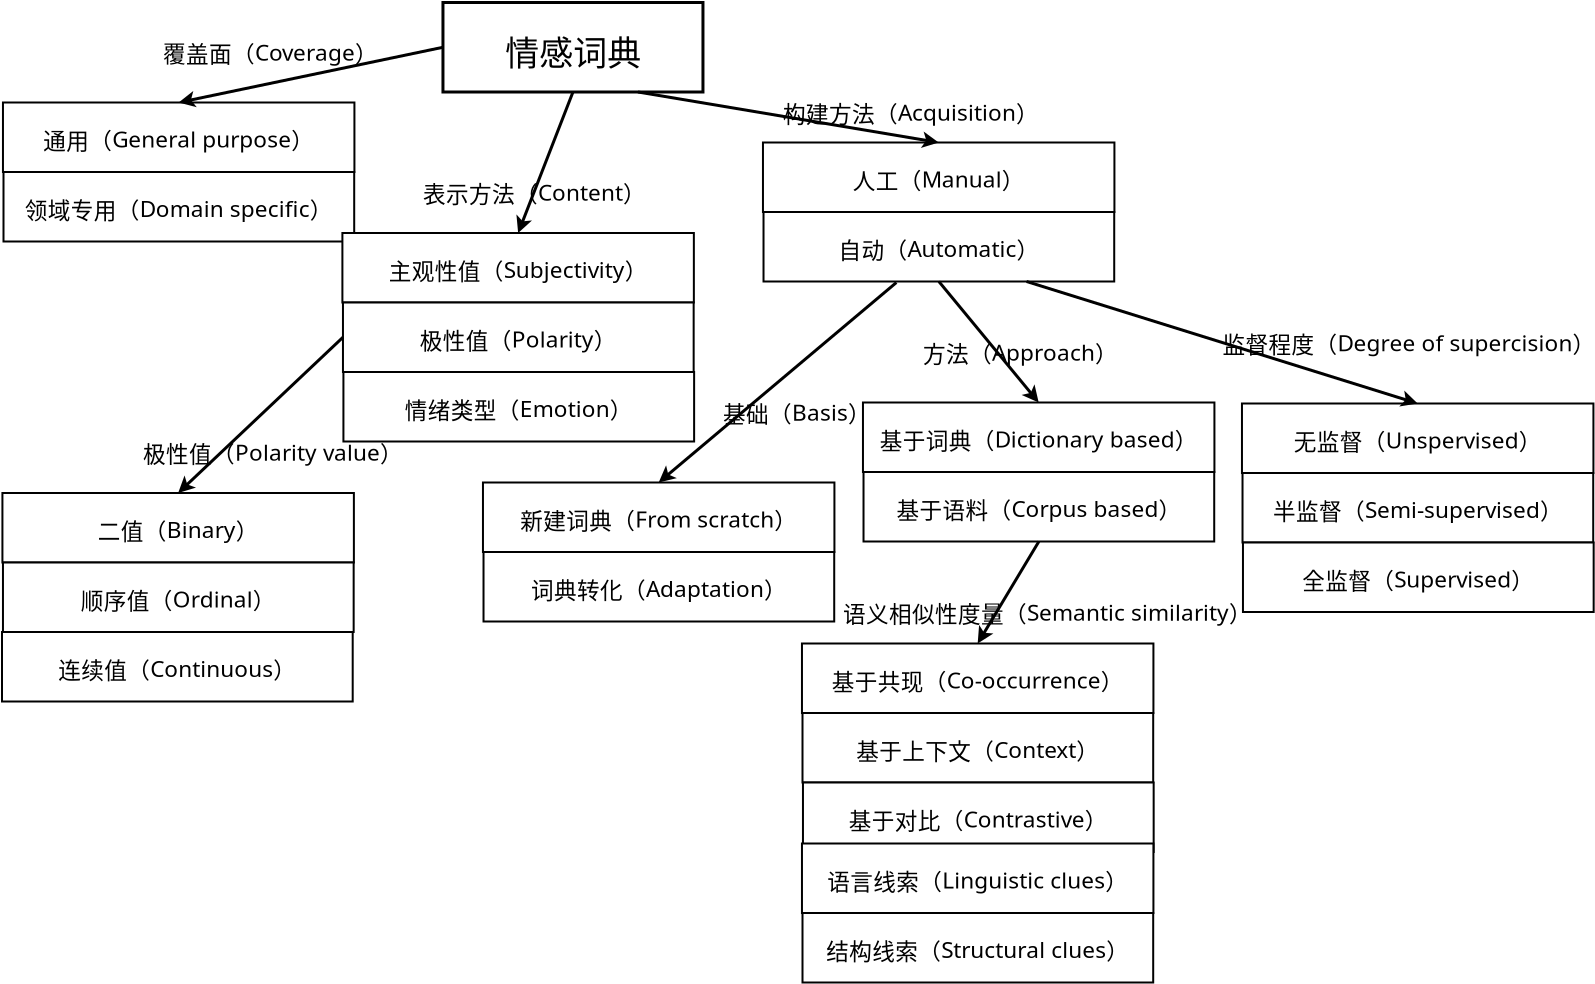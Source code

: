 <?xml version="1.0" encoding="UTF-8"?>
<dia:diagram xmlns:dia="http://www.lysator.liu.se/~alla/dia/">
  <dia:layer name="背景" visible="true" active="true">
    <dia:object type="Flowchart - Box" version="0" id="O0">
      <dia:attribute name="obj_pos">
        <dia:point val="41,6"/>
      </dia:attribute>
      <dia:attribute name="obj_bb">
        <dia:rectangle val="40.925,5.925;54.075,10.55"/>
      </dia:attribute>
      <dia:attribute name="elem_corner">
        <dia:point val="41,6"/>
      </dia:attribute>
      <dia:attribute name="elem_width">
        <dia:real val="13"/>
      </dia:attribute>
      <dia:attribute name="elem_height">
        <dia:real val="4.475"/>
      </dia:attribute>
      <dia:attribute name="border_width">
        <dia:real val="0.15"/>
      </dia:attribute>
      <dia:attribute name="show_background">
        <dia:boolean val="true"/>
      </dia:attribute>
      <dia:attribute name="padding">
        <dia:real val="0.5"/>
      </dia:attribute>
      <dia:attribute name="text">
        <dia:composite type="text">
          <dia:attribute name="string">
            <dia:string>#情感词典#</dia:string>
          </dia:attribute>
          <dia:attribute name="font">
            <dia:font family="新宋体" style="0" name="Courier"/>
          </dia:attribute>
          <dia:attribute name="height">
            <dia:real val="2.117"/>
          </dia:attribute>
          <dia:attribute name="pos">
            <dia:point val="47.5,8.637"/>
          </dia:attribute>
          <dia:attribute name="color">
            <dia:color val="#000000"/>
          </dia:attribute>
          <dia:attribute name="alignment">
            <dia:enum val="1"/>
          </dia:attribute>
        </dia:composite>
      </dia:attribute>
    </dia:object>
    <dia:object type="Flowchart - Box" version="0" id="O1">
      <dia:attribute name="obj_pos">
        <dia:point val="19,11"/>
      </dia:attribute>
      <dia:attribute name="obj_bb">
        <dia:rectangle val="18.95,10.95;36.623,14.525"/>
      </dia:attribute>
      <dia:attribute name="elem_corner">
        <dia:point val="19,11"/>
      </dia:attribute>
      <dia:attribute name="elem_width">
        <dia:real val="17.573"/>
      </dia:attribute>
      <dia:attribute name="elem_height">
        <dia:real val="3.475"/>
      </dia:attribute>
      <dia:attribute name="border_width">
        <dia:real val="0.1"/>
      </dia:attribute>
      <dia:attribute name="show_background">
        <dia:boolean val="true"/>
      </dia:attribute>
      <dia:attribute name="padding">
        <dia:real val="0.5"/>
      </dia:attribute>
      <dia:attribute name="text">
        <dia:composite type="text">
          <dia:attribute name="string">
            <dia:string>#通用（General purpose）#</dia:string>
          </dia:attribute>
          <dia:attribute name="font">
            <dia:font family="新宋体" style="0" name="Courier"/>
          </dia:attribute>
          <dia:attribute name="height">
            <dia:real val="1.411"/>
          </dia:attribute>
          <dia:attribute name="pos">
            <dia:point val="27.786,13.004"/>
          </dia:attribute>
          <dia:attribute name="color">
            <dia:color val="#000000"/>
          </dia:attribute>
          <dia:attribute name="alignment">
            <dia:enum val="1"/>
          </dia:attribute>
        </dia:composite>
      </dia:attribute>
    </dia:object>
    <dia:object type="Flowchart - Box" version="0" id="O2">
      <dia:attribute name="obj_pos">
        <dia:point val="19.027,14.475"/>
      </dia:attribute>
      <dia:attribute name="obj_bb">
        <dia:rectangle val="18.977,14.425;36.612,18"/>
      </dia:attribute>
      <dia:attribute name="elem_corner">
        <dia:point val="19.027,14.475"/>
      </dia:attribute>
      <dia:attribute name="elem_width">
        <dia:real val="17.535"/>
      </dia:attribute>
      <dia:attribute name="elem_height">
        <dia:real val="3.475"/>
      </dia:attribute>
      <dia:attribute name="border_width">
        <dia:real val="0.1"/>
      </dia:attribute>
      <dia:attribute name="show_background">
        <dia:boolean val="true"/>
      </dia:attribute>
      <dia:attribute name="padding">
        <dia:real val="0.5"/>
      </dia:attribute>
      <dia:attribute name="text">
        <dia:composite type="text">
          <dia:attribute name="string">
            <dia:string>#领域专用（Domain specific）#</dia:string>
          </dia:attribute>
          <dia:attribute name="font">
            <dia:font family="新宋体" style="0" name="Courier"/>
          </dia:attribute>
          <dia:attribute name="height">
            <dia:real val="1.411"/>
          </dia:attribute>
          <dia:attribute name="pos">
            <dia:point val="27.795,16.479"/>
          </dia:attribute>
          <dia:attribute name="color">
            <dia:color val="#000000"/>
          </dia:attribute>
          <dia:attribute name="alignment">
            <dia:enum val="1"/>
          </dia:attribute>
        </dia:composite>
      </dia:attribute>
    </dia:object>
    <dia:object type="Flowchart - Box" version="0" id="O3">
      <dia:attribute name="obj_pos">
        <dia:point val="35.972,17.525"/>
      </dia:attribute>
      <dia:attribute name="obj_bb">
        <dia:rectangle val="35.922,17.475;53.595,21.05"/>
      </dia:attribute>
      <dia:attribute name="elem_corner">
        <dia:point val="35.972,17.525"/>
      </dia:attribute>
      <dia:attribute name="elem_width">
        <dia:real val="17.573"/>
      </dia:attribute>
      <dia:attribute name="elem_height">
        <dia:real val="3.475"/>
      </dia:attribute>
      <dia:attribute name="border_width">
        <dia:real val="0.1"/>
      </dia:attribute>
      <dia:attribute name="show_background">
        <dia:boolean val="true"/>
      </dia:attribute>
      <dia:attribute name="padding">
        <dia:real val="0.5"/>
      </dia:attribute>
      <dia:attribute name="text">
        <dia:composite type="text">
          <dia:attribute name="string">
            <dia:string>#主观性值（Subjectivity）#</dia:string>
          </dia:attribute>
          <dia:attribute name="font">
            <dia:font family="新宋体" style="0" name="Courier"/>
          </dia:attribute>
          <dia:attribute name="height">
            <dia:real val="1.411"/>
          </dia:attribute>
          <dia:attribute name="pos">
            <dia:point val="44.759,19.529"/>
          </dia:attribute>
          <dia:attribute name="color">
            <dia:color val="#000000"/>
          </dia:attribute>
          <dia:attribute name="alignment">
            <dia:enum val="1"/>
          </dia:attribute>
        </dia:composite>
      </dia:attribute>
    </dia:object>
    <dia:object type="Flowchart - Box" version="0" id="O4">
      <dia:attribute name="obj_pos">
        <dia:point val="36,21"/>
      </dia:attribute>
      <dia:attribute name="obj_bb">
        <dia:rectangle val="35.95,20.95;53.585,24.525"/>
      </dia:attribute>
      <dia:attribute name="elem_corner">
        <dia:point val="36,21"/>
      </dia:attribute>
      <dia:attribute name="elem_width">
        <dia:real val="17.535"/>
      </dia:attribute>
      <dia:attribute name="elem_height">
        <dia:real val="3.475"/>
      </dia:attribute>
      <dia:attribute name="border_width">
        <dia:real val="0.1"/>
      </dia:attribute>
      <dia:attribute name="show_background">
        <dia:boolean val="true"/>
      </dia:attribute>
      <dia:attribute name="padding">
        <dia:real val="0.5"/>
      </dia:attribute>
      <dia:attribute name="text">
        <dia:composite type="text">
          <dia:attribute name="string">
            <dia:string>#极性值（Polarity）#</dia:string>
          </dia:attribute>
          <dia:attribute name="font">
            <dia:font family="新宋体" style="0" name="Courier"/>
          </dia:attribute>
          <dia:attribute name="height">
            <dia:real val="1.411"/>
          </dia:attribute>
          <dia:attribute name="pos">
            <dia:point val="44.767,23.004"/>
          </dia:attribute>
          <dia:attribute name="color">
            <dia:color val="#000000"/>
          </dia:attribute>
          <dia:attribute name="alignment">
            <dia:enum val="1"/>
          </dia:attribute>
        </dia:composite>
      </dia:attribute>
    </dia:object>
    <dia:object type="Flowchart - Box" version="0" id="O5">
      <dia:attribute name="obj_pos">
        <dia:point val="36.023,24.475"/>
      </dia:attribute>
      <dia:attribute name="obj_bb">
        <dia:rectangle val="35.972,24.425;53.608,28"/>
      </dia:attribute>
      <dia:attribute name="elem_corner">
        <dia:point val="36.023,24.475"/>
      </dia:attribute>
      <dia:attribute name="elem_width">
        <dia:real val="17.535"/>
      </dia:attribute>
      <dia:attribute name="elem_height">
        <dia:real val="3.475"/>
      </dia:attribute>
      <dia:attribute name="border_width">
        <dia:real val="0.1"/>
      </dia:attribute>
      <dia:attribute name="show_background">
        <dia:boolean val="true"/>
      </dia:attribute>
      <dia:attribute name="padding">
        <dia:real val="0.5"/>
      </dia:attribute>
      <dia:attribute name="text">
        <dia:composite type="text">
          <dia:attribute name="string">
            <dia:string>#情绪类型（Emotion）#</dia:string>
          </dia:attribute>
          <dia:attribute name="font">
            <dia:font family="新宋体" style="0" name="Courier"/>
          </dia:attribute>
          <dia:attribute name="height">
            <dia:real val="1.411"/>
          </dia:attribute>
          <dia:attribute name="pos">
            <dia:point val="44.79,26.479"/>
          </dia:attribute>
          <dia:attribute name="color">
            <dia:color val="#000000"/>
          </dia:attribute>
          <dia:attribute name="alignment">
            <dia:enum val="1"/>
          </dia:attribute>
        </dia:composite>
      </dia:attribute>
    </dia:object>
    <dia:object type="Flowchart - Box" version="0" id="O6">
      <dia:attribute name="obj_pos">
        <dia:point val="18.973,30.525"/>
      </dia:attribute>
      <dia:attribute name="obj_bb">
        <dia:rectangle val="18.922,30.475;36.595,34.05"/>
      </dia:attribute>
      <dia:attribute name="elem_corner">
        <dia:point val="18.973,30.525"/>
      </dia:attribute>
      <dia:attribute name="elem_width">
        <dia:real val="17.573"/>
      </dia:attribute>
      <dia:attribute name="elem_height">
        <dia:real val="3.475"/>
      </dia:attribute>
      <dia:attribute name="border_width">
        <dia:real val="0.1"/>
      </dia:attribute>
      <dia:attribute name="show_background">
        <dia:boolean val="true"/>
      </dia:attribute>
      <dia:attribute name="padding">
        <dia:real val="0.5"/>
      </dia:attribute>
      <dia:attribute name="text">
        <dia:composite type="text">
          <dia:attribute name="string">
            <dia:string>#二值（Binary）#</dia:string>
          </dia:attribute>
          <dia:attribute name="font">
            <dia:font family="新宋体" style="0" name="Courier"/>
          </dia:attribute>
          <dia:attribute name="height">
            <dia:real val="1.411"/>
          </dia:attribute>
          <dia:attribute name="pos">
            <dia:point val="27.759,32.529"/>
          </dia:attribute>
          <dia:attribute name="color">
            <dia:color val="#000000"/>
          </dia:attribute>
          <dia:attribute name="alignment">
            <dia:enum val="1"/>
          </dia:attribute>
        </dia:composite>
      </dia:attribute>
    </dia:object>
    <dia:object type="Flowchart - Box" version="0" id="O7">
      <dia:attribute name="obj_pos">
        <dia:point val="19,34"/>
      </dia:attribute>
      <dia:attribute name="obj_bb">
        <dia:rectangle val="18.95,33.95;36.585,37.525"/>
      </dia:attribute>
      <dia:attribute name="elem_corner">
        <dia:point val="19,34"/>
      </dia:attribute>
      <dia:attribute name="elem_width">
        <dia:real val="17.535"/>
      </dia:attribute>
      <dia:attribute name="elem_height">
        <dia:real val="3.475"/>
      </dia:attribute>
      <dia:attribute name="border_width">
        <dia:real val="0.1"/>
      </dia:attribute>
      <dia:attribute name="show_background">
        <dia:boolean val="true"/>
      </dia:attribute>
      <dia:attribute name="padding">
        <dia:real val="0.5"/>
      </dia:attribute>
      <dia:attribute name="text">
        <dia:composite type="text">
          <dia:attribute name="string">
            <dia:string>#顺序值（Ordinal）#</dia:string>
          </dia:attribute>
          <dia:attribute name="font">
            <dia:font family="新宋体" style="0" name="Courier"/>
          </dia:attribute>
          <dia:attribute name="height">
            <dia:real val="1.411"/>
          </dia:attribute>
          <dia:attribute name="pos">
            <dia:point val="27.767,36.004"/>
          </dia:attribute>
          <dia:attribute name="color">
            <dia:color val="#000000"/>
          </dia:attribute>
          <dia:attribute name="alignment">
            <dia:enum val="1"/>
          </dia:attribute>
        </dia:composite>
      </dia:attribute>
    </dia:object>
    <dia:object type="Flowchart - Box" version="0" id="O8">
      <dia:attribute name="obj_pos">
        <dia:point val="18.952,37.475"/>
      </dia:attribute>
      <dia:attribute name="obj_bb">
        <dia:rectangle val="18.902,37.425;36.537,41"/>
      </dia:attribute>
      <dia:attribute name="elem_corner">
        <dia:point val="18.952,37.475"/>
      </dia:attribute>
      <dia:attribute name="elem_width">
        <dia:real val="17.535"/>
      </dia:attribute>
      <dia:attribute name="elem_height">
        <dia:real val="3.475"/>
      </dia:attribute>
      <dia:attribute name="border_width">
        <dia:real val="0.1"/>
      </dia:attribute>
      <dia:attribute name="show_background">
        <dia:boolean val="true"/>
      </dia:attribute>
      <dia:attribute name="padding">
        <dia:real val="0.5"/>
      </dia:attribute>
      <dia:attribute name="text">
        <dia:composite type="text">
          <dia:attribute name="string">
            <dia:string>#连续值（Continuous）#</dia:string>
          </dia:attribute>
          <dia:attribute name="font">
            <dia:font family="新宋体" style="0" name="Courier"/>
          </dia:attribute>
          <dia:attribute name="height">
            <dia:real val="1.411"/>
          </dia:attribute>
          <dia:attribute name="pos">
            <dia:point val="27.719,39.479"/>
          </dia:attribute>
          <dia:attribute name="color">
            <dia:color val="#000000"/>
          </dia:attribute>
          <dia:attribute name="alignment">
            <dia:enum val="1"/>
          </dia:attribute>
        </dia:composite>
      </dia:attribute>
    </dia:object>
    <dia:object type="Flowchart - Box" version="0" id="O9">
      <dia:attribute name="obj_pos">
        <dia:point val="57,13"/>
      </dia:attribute>
      <dia:attribute name="obj_bb">
        <dia:rectangle val="56.95,12.95;74.623,16.525"/>
      </dia:attribute>
      <dia:attribute name="elem_corner">
        <dia:point val="57,13"/>
      </dia:attribute>
      <dia:attribute name="elem_width">
        <dia:real val="17.573"/>
      </dia:attribute>
      <dia:attribute name="elem_height">
        <dia:real val="3.475"/>
      </dia:attribute>
      <dia:attribute name="border_width">
        <dia:real val="0.1"/>
      </dia:attribute>
      <dia:attribute name="show_background">
        <dia:boolean val="true"/>
      </dia:attribute>
      <dia:attribute name="padding">
        <dia:real val="0.5"/>
      </dia:attribute>
      <dia:attribute name="text">
        <dia:composite type="text">
          <dia:attribute name="string">
            <dia:string>#人工（Manual）#</dia:string>
          </dia:attribute>
          <dia:attribute name="font">
            <dia:font family="新宋体" style="0" name="Courier"/>
          </dia:attribute>
          <dia:attribute name="height">
            <dia:real val="1.411"/>
          </dia:attribute>
          <dia:attribute name="pos">
            <dia:point val="65.786,15.004"/>
          </dia:attribute>
          <dia:attribute name="color">
            <dia:color val="#000000"/>
          </dia:attribute>
          <dia:attribute name="alignment">
            <dia:enum val="1"/>
          </dia:attribute>
        </dia:composite>
      </dia:attribute>
    </dia:object>
    <dia:object type="Flowchart - Box" version="0" id="O10">
      <dia:attribute name="obj_pos">
        <dia:point val="57.028,16.475"/>
      </dia:attribute>
      <dia:attribute name="obj_bb">
        <dia:rectangle val="56.977,16.425;74.612,20"/>
      </dia:attribute>
      <dia:attribute name="elem_corner">
        <dia:point val="57.028,16.475"/>
      </dia:attribute>
      <dia:attribute name="elem_width">
        <dia:real val="17.535"/>
      </dia:attribute>
      <dia:attribute name="elem_height">
        <dia:real val="3.475"/>
      </dia:attribute>
      <dia:attribute name="border_width">
        <dia:real val="0.1"/>
      </dia:attribute>
      <dia:attribute name="show_background">
        <dia:boolean val="true"/>
      </dia:attribute>
      <dia:attribute name="padding">
        <dia:real val="0.5"/>
      </dia:attribute>
      <dia:attribute name="text">
        <dia:composite type="text">
          <dia:attribute name="string">
            <dia:string>#自动（Automatic）#</dia:string>
          </dia:attribute>
          <dia:attribute name="font">
            <dia:font family="新宋体" style="0" name="Courier"/>
          </dia:attribute>
          <dia:attribute name="height">
            <dia:real val="1.411"/>
          </dia:attribute>
          <dia:attribute name="pos">
            <dia:point val="65.795,18.479"/>
          </dia:attribute>
          <dia:attribute name="color">
            <dia:color val="#000000"/>
          </dia:attribute>
          <dia:attribute name="alignment">
            <dia:enum val="1"/>
          </dia:attribute>
        </dia:composite>
      </dia:attribute>
    </dia:object>
    <dia:object type="Flowchart - Box" version="0" id="O11">
      <dia:attribute name="obj_pos">
        <dia:point val="43,30"/>
      </dia:attribute>
      <dia:attribute name="obj_bb">
        <dia:rectangle val="42.95,29.95;60.623,33.525"/>
      </dia:attribute>
      <dia:attribute name="elem_corner">
        <dia:point val="43,30"/>
      </dia:attribute>
      <dia:attribute name="elem_width">
        <dia:real val="17.573"/>
      </dia:attribute>
      <dia:attribute name="elem_height">
        <dia:real val="3.475"/>
      </dia:attribute>
      <dia:attribute name="border_width">
        <dia:real val="0.1"/>
      </dia:attribute>
      <dia:attribute name="show_background">
        <dia:boolean val="true"/>
      </dia:attribute>
      <dia:attribute name="padding">
        <dia:real val="0.5"/>
      </dia:attribute>
      <dia:attribute name="text">
        <dia:composite type="text">
          <dia:attribute name="string">
            <dia:string>#新建词典（From scratch）#</dia:string>
          </dia:attribute>
          <dia:attribute name="font">
            <dia:font family="新宋体" style="0" name="Courier"/>
          </dia:attribute>
          <dia:attribute name="height">
            <dia:real val="1.411"/>
          </dia:attribute>
          <dia:attribute name="pos">
            <dia:point val="51.786,32.004"/>
          </dia:attribute>
          <dia:attribute name="color">
            <dia:color val="#000000"/>
          </dia:attribute>
          <dia:attribute name="alignment">
            <dia:enum val="1"/>
          </dia:attribute>
        </dia:composite>
      </dia:attribute>
    </dia:object>
    <dia:object type="Flowchart - Box" version="0" id="O12">
      <dia:attribute name="obj_pos">
        <dia:point val="43.028,33.475"/>
      </dia:attribute>
      <dia:attribute name="obj_bb">
        <dia:rectangle val="42.977,33.425;60.612,37"/>
      </dia:attribute>
      <dia:attribute name="elem_corner">
        <dia:point val="43.028,33.475"/>
      </dia:attribute>
      <dia:attribute name="elem_width">
        <dia:real val="17.535"/>
      </dia:attribute>
      <dia:attribute name="elem_height">
        <dia:real val="3.475"/>
      </dia:attribute>
      <dia:attribute name="border_width">
        <dia:real val="0.1"/>
      </dia:attribute>
      <dia:attribute name="show_background">
        <dia:boolean val="true"/>
      </dia:attribute>
      <dia:attribute name="padding">
        <dia:real val="0.5"/>
      </dia:attribute>
      <dia:attribute name="text">
        <dia:composite type="text">
          <dia:attribute name="string">
            <dia:string>#词典转化（Adaptation）#</dia:string>
          </dia:attribute>
          <dia:attribute name="font">
            <dia:font family="新宋体" style="0" name="Courier"/>
          </dia:attribute>
          <dia:attribute name="height">
            <dia:real val="1.411"/>
          </dia:attribute>
          <dia:attribute name="pos">
            <dia:point val="51.795,35.479"/>
          </dia:attribute>
          <dia:attribute name="color">
            <dia:color val="#000000"/>
          </dia:attribute>
          <dia:attribute name="alignment">
            <dia:enum val="1"/>
          </dia:attribute>
        </dia:composite>
      </dia:attribute>
    </dia:object>
    <dia:object type="Flowchart - Box" version="0" id="O13">
      <dia:attribute name="obj_pos">
        <dia:point val="80.95,26.05"/>
      </dia:attribute>
      <dia:attribute name="obj_bb">
        <dia:rectangle val="80.9,26;98.573,29.575"/>
      </dia:attribute>
      <dia:attribute name="elem_corner">
        <dia:point val="80.95,26.05"/>
      </dia:attribute>
      <dia:attribute name="elem_width">
        <dia:real val="17.573"/>
      </dia:attribute>
      <dia:attribute name="elem_height">
        <dia:real val="3.475"/>
      </dia:attribute>
      <dia:attribute name="border_width">
        <dia:real val="0.1"/>
      </dia:attribute>
      <dia:attribute name="show_background">
        <dia:boolean val="true"/>
      </dia:attribute>
      <dia:attribute name="padding">
        <dia:real val="0.5"/>
      </dia:attribute>
      <dia:attribute name="text">
        <dia:composite type="text">
          <dia:attribute name="string">
            <dia:string>#无监督（Unspervised）#</dia:string>
          </dia:attribute>
          <dia:attribute name="font">
            <dia:font family="新宋体" style="0" name="Courier"/>
          </dia:attribute>
          <dia:attribute name="height">
            <dia:real val="1.411"/>
          </dia:attribute>
          <dia:attribute name="pos">
            <dia:point val="89.736,28.054"/>
          </dia:attribute>
          <dia:attribute name="color">
            <dia:color val="#000000"/>
          </dia:attribute>
          <dia:attribute name="alignment">
            <dia:enum val="1"/>
          </dia:attribute>
        </dia:composite>
      </dia:attribute>
    </dia:object>
    <dia:object type="Flowchart - Box" version="0" id="O14">
      <dia:attribute name="obj_pos">
        <dia:point val="80.978,29.525"/>
      </dia:attribute>
      <dia:attribute name="obj_bb">
        <dia:rectangle val="80.927,29.475;98.562,33.05"/>
      </dia:attribute>
      <dia:attribute name="elem_corner">
        <dia:point val="80.978,29.525"/>
      </dia:attribute>
      <dia:attribute name="elem_width">
        <dia:real val="17.535"/>
      </dia:attribute>
      <dia:attribute name="elem_height">
        <dia:real val="3.475"/>
      </dia:attribute>
      <dia:attribute name="border_width">
        <dia:real val="0.1"/>
      </dia:attribute>
      <dia:attribute name="show_background">
        <dia:boolean val="true"/>
      </dia:attribute>
      <dia:attribute name="padding">
        <dia:real val="0.5"/>
      </dia:attribute>
      <dia:attribute name="text">
        <dia:composite type="text">
          <dia:attribute name="string">
            <dia:string>#半监督（Semi-supervised）#</dia:string>
          </dia:attribute>
          <dia:attribute name="font">
            <dia:font family="新宋体" style="0" name="Courier"/>
          </dia:attribute>
          <dia:attribute name="height">
            <dia:real val="1.411"/>
          </dia:attribute>
          <dia:attribute name="pos">
            <dia:point val="89.745,31.529"/>
          </dia:attribute>
          <dia:attribute name="color">
            <dia:color val="#000000"/>
          </dia:attribute>
          <dia:attribute name="alignment">
            <dia:enum val="1"/>
          </dia:attribute>
        </dia:composite>
      </dia:attribute>
    </dia:object>
    <dia:object type="Flowchart - Box" version="0" id="O15">
      <dia:attribute name="obj_pos">
        <dia:point val="81,33"/>
      </dia:attribute>
      <dia:attribute name="obj_bb">
        <dia:rectangle val="80.95,32.95;98.585,36.525"/>
      </dia:attribute>
      <dia:attribute name="elem_corner">
        <dia:point val="81,33"/>
      </dia:attribute>
      <dia:attribute name="elem_width">
        <dia:real val="17.535"/>
      </dia:attribute>
      <dia:attribute name="elem_height">
        <dia:real val="3.475"/>
      </dia:attribute>
      <dia:attribute name="border_width">
        <dia:real val="0.1"/>
      </dia:attribute>
      <dia:attribute name="show_background">
        <dia:boolean val="true"/>
      </dia:attribute>
      <dia:attribute name="padding">
        <dia:real val="0.5"/>
      </dia:attribute>
      <dia:attribute name="text">
        <dia:composite type="text">
          <dia:attribute name="string">
            <dia:string>#全监督（Supervised）#</dia:string>
          </dia:attribute>
          <dia:attribute name="font">
            <dia:font family="新宋体" style="0" name="Courier"/>
          </dia:attribute>
          <dia:attribute name="height">
            <dia:real val="1.411"/>
          </dia:attribute>
          <dia:attribute name="pos">
            <dia:point val="89.767,35.004"/>
          </dia:attribute>
          <dia:attribute name="color">
            <dia:color val="#000000"/>
          </dia:attribute>
          <dia:attribute name="alignment">
            <dia:enum val="1"/>
          </dia:attribute>
        </dia:composite>
      </dia:attribute>
    </dia:object>
    <dia:object type="Flowchart - Box" version="0" id="O16">
      <dia:attribute name="obj_pos">
        <dia:point val="58.95,38.05"/>
      </dia:attribute>
      <dia:attribute name="obj_bb">
        <dia:rectangle val="58.9,38;76.573,41.575"/>
      </dia:attribute>
      <dia:attribute name="elem_corner">
        <dia:point val="58.95,38.05"/>
      </dia:attribute>
      <dia:attribute name="elem_width">
        <dia:real val="17.573"/>
      </dia:attribute>
      <dia:attribute name="elem_height">
        <dia:real val="3.475"/>
      </dia:attribute>
      <dia:attribute name="border_width">
        <dia:real val="0.1"/>
      </dia:attribute>
      <dia:attribute name="show_background">
        <dia:boolean val="true"/>
      </dia:attribute>
      <dia:attribute name="padding">
        <dia:real val="0.5"/>
      </dia:attribute>
      <dia:attribute name="text">
        <dia:composite type="text">
          <dia:attribute name="string">
            <dia:string>#基于共现（Co-occurrence）#</dia:string>
          </dia:attribute>
          <dia:attribute name="font">
            <dia:font family="新宋体" style="0" name="Courier"/>
          </dia:attribute>
          <dia:attribute name="height">
            <dia:real val="1.411"/>
          </dia:attribute>
          <dia:attribute name="pos">
            <dia:point val="67.736,40.054"/>
          </dia:attribute>
          <dia:attribute name="color">
            <dia:color val="#000000"/>
          </dia:attribute>
          <dia:attribute name="alignment">
            <dia:enum val="1"/>
          </dia:attribute>
        </dia:composite>
      </dia:attribute>
    </dia:object>
    <dia:object type="Flowchart - Box" version="0" id="O17">
      <dia:attribute name="obj_pos">
        <dia:point val="58.977,41.525"/>
      </dia:attribute>
      <dia:attribute name="obj_bb">
        <dia:rectangle val="58.928,41.475;76.562,45.05"/>
      </dia:attribute>
      <dia:attribute name="elem_corner">
        <dia:point val="58.977,41.525"/>
      </dia:attribute>
      <dia:attribute name="elem_width">
        <dia:real val="17.535"/>
      </dia:attribute>
      <dia:attribute name="elem_height">
        <dia:real val="3.475"/>
      </dia:attribute>
      <dia:attribute name="border_width">
        <dia:real val="0.1"/>
      </dia:attribute>
      <dia:attribute name="show_background">
        <dia:boolean val="true"/>
      </dia:attribute>
      <dia:attribute name="padding">
        <dia:real val="0.5"/>
      </dia:attribute>
      <dia:attribute name="text">
        <dia:composite type="text">
          <dia:attribute name="string">
            <dia:string>#基于上下文（Context）#</dia:string>
          </dia:attribute>
          <dia:attribute name="font">
            <dia:font family="新宋体" style="0" name="Courier"/>
          </dia:attribute>
          <dia:attribute name="height">
            <dia:real val="1.411"/>
          </dia:attribute>
          <dia:attribute name="pos">
            <dia:point val="67.745,43.529"/>
          </dia:attribute>
          <dia:attribute name="color">
            <dia:color val="#000000"/>
          </dia:attribute>
          <dia:attribute name="alignment">
            <dia:enum val="1"/>
          </dia:attribute>
        </dia:composite>
      </dia:attribute>
    </dia:object>
    <dia:object type="Flowchart - Box" version="0" id="O18">
      <dia:attribute name="obj_pos">
        <dia:point val="59,45"/>
      </dia:attribute>
      <dia:attribute name="obj_bb">
        <dia:rectangle val="58.95,44.95;76.585,48.525"/>
      </dia:attribute>
      <dia:attribute name="elem_corner">
        <dia:point val="59,45"/>
      </dia:attribute>
      <dia:attribute name="elem_width">
        <dia:real val="17.535"/>
      </dia:attribute>
      <dia:attribute name="elem_height">
        <dia:real val="3.475"/>
      </dia:attribute>
      <dia:attribute name="border_width">
        <dia:real val="0.1"/>
      </dia:attribute>
      <dia:attribute name="show_background">
        <dia:boolean val="true"/>
      </dia:attribute>
      <dia:attribute name="padding">
        <dia:real val="0.5"/>
      </dia:attribute>
      <dia:attribute name="text">
        <dia:composite type="text">
          <dia:attribute name="string">
            <dia:string>#基于对比（Contrastive）#</dia:string>
          </dia:attribute>
          <dia:attribute name="font">
            <dia:font family="新宋体" style="0" name="Courier"/>
          </dia:attribute>
          <dia:attribute name="height">
            <dia:real val="1.411"/>
          </dia:attribute>
          <dia:attribute name="pos">
            <dia:point val="67.767,47.004"/>
          </dia:attribute>
          <dia:attribute name="color">
            <dia:color val="#000000"/>
          </dia:attribute>
          <dia:attribute name="alignment">
            <dia:enum val="1"/>
          </dia:attribute>
        </dia:composite>
      </dia:attribute>
    </dia:object>
    <dia:object type="Flowchart - Box" version="0" id="O19">
      <dia:attribute name="obj_pos">
        <dia:point val="58.95,48.05"/>
      </dia:attribute>
      <dia:attribute name="obj_bb">
        <dia:rectangle val="58.9,48;76.573,51.575"/>
      </dia:attribute>
      <dia:attribute name="elem_corner">
        <dia:point val="58.95,48.05"/>
      </dia:attribute>
      <dia:attribute name="elem_width">
        <dia:real val="17.573"/>
      </dia:attribute>
      <dia:attribute name="elem_height">
        <dia:real val="3.475"/>
      </dia:attribute>
      <dia:attribute name="border_width">
        <dia:real val="0.1"/>
      </dia:attribute>
      <dia:attribute name="show_background">
        <dia:boolean val="true"/>
      </dia:attribute>
      <dia:attribute name="padding">
        <dia:real val="0.5"/>
      </dia:attribute>
      <dia:attribute name="text">
        <dia:composite type="text">
          <dia:attribute name="string">
            <dia:string>#语言线索（Linguistic clues）#</dia:string>
          </dia:attribute>
          <dia:attribute name="font">
            <dia:font family="新宋体" style="0" name="Courier"/>
          </dia:attribute>
          <dia:attribute name="height">
            <dia:real val="1.411"/>
          </dia:attribute>
          <dia:attribute name="pos">
            <dia:point val="67.736,50.054"/>
          </dia:attribute>
          <dia:attribute name="color">
            <dia:color val="#000000"/>
          </dia:attribute>
          <dia:attribute name="alignment">
            <dia:enum val="1"/>
          </dia:attribute>
        </dia:composite>
      </dia:attribute>
    </dia:object>
    <dia:object type="Flowchart - Box" version="0" id="O20">
      <dia:attribute name="obj_pos">
        <dia:point val="58.977,51.525"/>
      </dia:attribute>
      <dia:attribute name="obj_bb">
        <dia:rectangle val="58.928,51.475;76.562,55.05"/>
      </dia:attribute>
      <dia:attribute name="elem_corner">
        <dia:point val="58.977,51.525"/>
      </dia:attribute>
      <dia:attribute name="elem_width">
        <dia:real val="17.535"/>
      </dia:attribute>
      <dia:attribute name="elem_height">
        <dia:real val="3.475"/>
      </dia:attribute>
      <dia:attribute name="border_width">
        <dia:real val="0.1"/>
      </dia:attribute>
      <dia:attribute name="show_background">
        <dia:boolean val="true"/>
      </dia:attribute>
      <dia:attribute name="padding">
        <dia:real val="0.5"/>
      </dia:attribute>
      <dia:attribute name="text">
        <dia:composite type="text">
          <dia:attribute name="string">
            <dia:string>#结构线索（Structural clues）#</dia:string>
          </dia:attribute>
          <dia:attribute name="font">
            <dia:font family="新宋体" style="0" name="Courier"/>
          </dia:attribute>
          <dia:attribute name="height">
            <dia:real val="1.411"/>
          </dia:attribute>
          <dia:attribute name="pos">
            <dia:point val="67.745,53.529"/>
          </dia:attribute>
          <dia:attribute name="color">
            <dia:color val="#000000"/>
          </dia:attribute>
          <dia:attribute name="alignment">
            <dia:enum val="1"/>
          </dia:attribute>
        </dia:composite>
      </dia:attribute>
    </dia:object>
    <dia:object type="Flowchart - Box" version="0" id="O21">
      <dia:attribute name="obj_pos">
        <dia:point val="62,26"/>
      </dia:attribute>
      <dia:attribute name="obj_bb">
        <dia:rectangle val="61.95,25.95;79.623,29.525"/>
      </dia:attribute>
      <dia:attribute name="elem_corner">
        <dia:point val="62,26"/>
      </dia:attribute>
      <dia:attribute name="elem_width">
        <dia:real val="17.573"/>
      </dia:attribute>
      <dia:attribute name="elem_height">
        <dia:real val="3.475"/>
      </dia:attribute>
      <dia:attribute name="border_width">
        <dia:real val="0.1"/>
      </dia:attribute>
      <dia:attribute name="show_background">
        <dia:boolean val="true"/>
      </dia:attribute>
      <dia:attribute name="padding">
        <dia:real val="0.5"/>
      </dia:attribute>
      <dia:attribute name="text">
        <dia:composite type="text">
          <dia:attribute name="string">
            <dia:string>#基于词典（Dictionary based）#</dia:string>
          </dia:attribute>
          <dia:attribute name="font">
            <dia:font family="新宋体" style="0" name="Courier"/>
          </dia:attribute>
          <dia:attribute name="height">
            <dia:real val="1.411"/>
          </dia:attribute>
          <dia:attribute name="pos">
            <dia:point val="70.786,28.004"/>
          </dia:attribute>
          <dia:attribute name="color">
            <dia:color val="#000000"/>
          </dia:attribute>
          <dia:attribute name="alignment">
            <dia:enum val="1"/>
          </dia:attribute>
        </dia:composite>
      </dia:attribute>
    </dia:object>
    <dia:object type="Flowchart - Box" version="0" id="O22">
      <dia:attribute name="obj_pos">
        <dia:point val="62.028,29.475"/>
      </dia:attribute>
      <dia:attribute name="obj_bb">
        <dia:rectangle val="61.977,29.425;79.612,33"/>
      </dia:attribute>
      <dia:attribute name="elem_corner">
        <dia:point val="62.028,29.475"/>
      </dia:attribute>
      <dia:attribute name="elem_width">
        <dia:real val="17.535"/>
      </dia:attribute>
      <dia:attribute name="elem_height">
        <dia:real val="3.475"/>
      </dia:attribute>
      <dia:attribute name="border_width">
        <dia:real val="0.1"/>
      </dia:attribute>
      <dia:attribute name="show_background">
        <dia:boolean val="true"/>
      </dia:attribute>
      <dia:attribute name="padding">
        <dia:real val="0.5"/>
      </dia:attribute>
      <dia:attribute name="text">
        <dia:composite type="text">
          <dia:attribute name="string">
            <dia:string>#基于语料（Corpus based）#</dia:string>
          </dia:attribute>
          <dia:attribute name="font">
            <dia:font family="新宋体" style="0" name="Courier"/>
          </dia:attribute>
          <dia:attribute name="height">
            <dia:real val="1.411"/>
          </dia:attribute>
          <dia:attribute name="pos">
            <dia:point val="70.795,31.479"/>
          </dia:attribute>
          <dia:attribute name="color">
            <dia:color val="#000000"/>
          </dia:attribute>
          <dia:attribute name="alignment">
            <dia:enum val="1"/>
          </dia:attribute>
        </dia:composite>
      </dia:attribute>
    </dia:object>
    <dia:object type="Standard - Line" version="0" id="O23">
      <dia:attribute name="obj_pos">
        <dia:point val="41,8.238"/>
      </dia:attribute>
      <dia:attribute name="obj_bb">
        <dia:rectangle val="27.622,8.149;41.089,11.272"/>
      </dia:attribute>
      <dia:attribute name="conn_endpoints">
        <dia:point val="41,8.238"/>
        <dia:point val="27.786,11"/>
      </dia:attribute>
      <dia:attribute name="numcp">
        <dia:int val="1"/>
      </dia:attribute>
      <dia:attribute name="line_width">
        <dia:real val="0.15"/>
      </dia:attribute>
      <dia:attribute name="end_arrow">
        <dia:enum val="22"/>
      </dia:attribute>
      <dia:attribute name="end_arrow_length">
        <dia:real val="0.5"/>
      </dia:attribute>
      <dia:attribute name="end_arrow_width">
        <dia:real val="0.5"/>
      </dia:attribute>
      <dia:connections>
        <dia:connection handle="0" to="O0" connection="7"/>
        <dia:connection handle="1" to="O1" connection="2"/>
      </dia:connections>
    </dia:object>
    <dia:object type="Standard - Text" version="1" id="O24">
      <dia:attribute name="obj_pos">
        <dia:point val="27,9"/>
      </dia:attribute>
      <dia:attribute name="obj_bb">
        <dia:rectangle val="27,8.005;37.517,9.137"/>
      </dia:attribute>
      <dia:attribute name="text">
        <dia:composite type="text">
          <dia:attribute name="string">
            <dia:string>#覆盖面（Coverage）#</dia:string>
          </dia:attribute>
          <dia:attribute name="font">
            <dia:font family="Adobe 黑体 Std" style="0" name="Courier"/>
          </dia:attribute>
          <dia:attribute name="height">
            <dia:real val="1.411"/>
          </dia:attribute>
          <dia:attribute name="pos">
            <dia:point val="27,9"/>
          </dia:attribute>
          <dia:attribute name="color">
            <dia:color val="#000000"/>
          </dia:attribute>
          <dia:attribute name="alignment">
            <dia:enum val="0"/>
          </dia:attribute>
        </dia:composite>
      </dia:attribute>
      <dia:attribute name="valign">
        <dia:enum val="3"/>
      </dia:attribute>
    </dia:object>
    <dia:object type="Standard - Line" version="0" id="O25">
      <dia:attribute name="obj_pos">
        <dia:point val="47.5,10.475"/>
      </dia:attribute>
      <dia:attribute name="obj_bb">
        <dia:rectangle val="44.601,10.378;47.597,17.681"/>
      </dia:attribute>
      <dia:attribute name="conn_endpoints">
        <dia:point val="47.5,10.475"/>
        <dia:point val="44.759,17.525"/>
      </dia:attribute>
      <dia:attribute name="numcp">
        <dia:int val="1"/>
      </dia:attribute>
      <dia:attribute name="line_width">
        <dia:real val="0.15"/>
      </dia:attribute>
      <dia:attribute name="end_arrow">
        <dia:enum val="22"/>
      </dia:attribute>
      <dia:attribute name="end_arrow_length">
        <dia:real val="0.5"/>
      </dia:attribute>
      <dia:attribute name="end_arrow_width">
        <dia:real val="0.5"/>
      </dia:attribute>
      <dia:connections>
        <dia:connection handle="0" to="O0" connection="13"/>
        <dia:connection handle="1" to="O3" connection="2"/>
      </dia:connections>
    </dia:object>
    <dia:object type="Standard - Text" version="1" id="O26">
      <dia:attribute name="obj_pos">
        <dia:point val="40,16"/>
      </dia:attribute>
      <dia:attribute name="obj_bb">
        <dia:rectangle val="40,15.005;50.935,16.137"/>
      </dia:attribute>
      <dia:attribute name="text">
        <dia:composite type="text">
          <dia:attribute name="string">
            <dia:string>#表示方法（Content）#</dia:string>
          </dia:attribute>
          <dia:attribute name="font">
            <dia:font family="Adobe 黑体 Std" style="0" name="Courier"/>
          </dia:attribute>
          <dia:attribute name="height">
            <dia:real val="1.411"/>
          </dia:attribute>
          <dia:attribute name="pos">
            <dia:point val="40,16"/>
          </dia:attribute>
          <dia:attribute name="color">
            <dia:color val="#000000"/>
          </dia:attribute>
          <dia:attribute name="alignment">
            <dia:enum val="0"/>
          </dia:attribute>
        </dia:composite>
      </dia:attribute>
      <dia:attribute name="valign">
        <dia:enum val="3"/>
      </dia:attribute>
    </dia:object>
    <dia:object type="Standard - Line" version="0" id="O27">
      <dia:attribute name="obj_pos">
        <dia:point val="36,22.738"/>
      </dia:attribute>
      <dia:attribute name="obj_bb">
        <dia:rectangle val="27.637,22.631;36.106,30.64"/>
      </dia:attribute>
      <dia:attribute name="conn_endpoints">
        <dia:point val="36,22.738"/>
        <dia:point val="27.759,30.525"/>
      </dia:attribute>
      <dia:attribute name="numcp">
        <dia:int val="1"/>
      </dia:attribute>
      <dia:attribute name="line_width">
        <dia:real val="0.15"/>
      </dia:attribute>
      <dia:attribute name="end_arrow">
        <dia:enum val="22"/>
      </dia:attribute>
      <dia:attribute name="end_arrow_length">
        <dia:real val="0.5"/>
      </dia:attribute>
      <dia:attribute name="end_arrow_width">
        <dia:real val="0.5"/>
      </dia:attribute>
      <dia:connections>
        <dia:connection handle="0" to="O4" connection="7"/>
        <dia:connection handle="1" to="O6" connection="2"/>
      </dia:connections>
    </dia:object>
    <dia:object type="Standard - Text" version="1" id="O28">
      <dia:attribute name="obj_pos">
        <dia:point val="26,29"/>
      </dia:attribute>
      <dia:attribute name="obj_bb">
        <dia:rectangle val="26,28.005;38.623,29.137"/>
      </dia:attribute>
      <dia:attribute name="text">
        <dia:composite type="text">
          <dia:attribute name="string">
            <dia:string>#极性值（Polarity value）#</dia:string>
          </dia:attribute>
          <dia:attribute name="font">
            <dia:font family="Adobe 黑体 Std" style="0" name="Courier"/>
          </dia:attribute>
          <dia:attribute name="height">
            <dia:real val="1.411"/>
          </dia:attribute>
          <dia:attribute name="pos">
            <dia:point val="26,29"/>
          </dia:attribute>
          <dia:attribute name="color">
            <dia:color val="#000000"/>
          </dia:attribute>
          <dia:attribute name="alignment">
            <dia:enum val="0"/>
          </dia:attribute>
        </dia:composite>
      </dia:attribute>
      <dia:attribute name="valign">
        <dia:enum val="3"/>
      </dia:attribute>
    </dia:object>
    <dia:object type="Standard - Line" version="0" id="O29">
      <dia:attribute name="obj_pos">
        <dia:point val="50.75,10.475"/>
      </dia:attribute>
      <dia:attribute name="obj_bb">
        <dia:rectangle val="50.664,10.389;65.952,13.301"/>
      </dia:attribute>
      <dia:attribute name="conn_endpoints">
        <dia:point val="50.75,10.475"/>
        <dia:point val="65.786,13"/>
      </dia:attribute>
      <dia:attribute name="numcp">
        <dia:int val="1"/>
      </dia:attribute>
      <dia:attribute name="line_width">
        <dia:real val="0.15"/>
      </dia:attribute>
      <dia:attribute name="end_arrow">
        <dia:enum val="22"/>
      </dia:attribute>
      <dia:attribute name="end_arrow_length">
        <dia:real val="0.5"/>
      </dia:attribute>
      <dia:attribute name="end_arrow_width">
        <dia:real val="0.5"/>
      </dia:attribute>
      <dia:connections>
        <dia:connection handle="0" to="O0" connection="14"/>
        <dia:connection handle="1" to="O9" connection="2"/>
      </dia:connections>
    </dia:object>
    <dia:object type="Standard - Text" version="1" id="O30">
      <dia:attribute name="obj_pos">
        <dia:point val="58,12"/>
      </dia:attribute>
      <dia:attribute name="obj_bb">
        <dia:rectangle val="58,11.005;70.57,12.137"/>
      </dia:attribute>
      <dia:attribute name="text">
        <dia:composite type="text">
          <dia:attribute name="string">
            <dia:string>#构建方法（Acquisition）#</dia:string>
          </dia:attribute>
          <dia:attribute name="font">
            <dia:font family="Adobe 黑体 Std" style="0" name="Courier"/>
          </dia:attribute>
          <dia:attribute name="height">
            <dia:real val="1.411"/>
          </dia:attribute>
          <dia:attribute name="pos">
            <dia:point val="58,12"/>
          </dia:attribute>
          <dia:attribute name="color">
            <dia:color val="#000000"/>
          </dia:attribute>
          <dia:attribute name="alignment">
            <dia:enum val="0"/>
          </dia:attribute>
        </dia:composite>
      </dia:attribute>
      <dia:attribute name="valign">
        <dia:enum val="3"/>
      </dia:attribute>
    </dia:object>
    <dia:object type="Standard - Line" version="0" id="O31">
      <dia:attribute name="obj_pos">
        <dia:point val="63.671,20"/>
      </dia:attribute>
      <dia:attribute name="obj_bb">
        <dia:rectangle val="51.658,19.894;63.776,30.108"/>
      </dia:attribute>
      <dia:attribute name="conn_endpoints">
        <dia:point val="63.671,20"/>
        <dia:point val="51.786,30"/>
      </dia:attribute>
      <dia:attribute name="numcp">
        <dia:int val="1"/>
      </dia:attribute>
      <dia:attribute name="line_width">
        <dia:real val="0.15"/>
      </dia:attribute>
      <dia:attribute name="end_arrow">
        <dia:enum val="22"/>
      </dia:attribute>
      <dia:attribute name="end_arrow_length">
        <dia:real val="0.5"/>
      </dia:attribute>
      <dia:attribute name="end_arrow_width">
        <dia:real val="0.5"/>
      </dia:attribute>
      <dia:connections>
        <dia:connection handle="0" to="O10" connection="16"/>
        <dia:connection handle="1" to="O11" connection="2"/>
      </dia:connections>
    </dia:object>
    <dia:object type="Standard - Text" version="1" id="O32">
      <dia:attribute name="obj_pos">
        <dia:point val="55,27"/>
      </dia:attribute>
      <dia:attribute name="obj_bb">
        <dia:rectangle val="55,26.005;62.08,27.137"/>
      </dia:attribute>
      <dia:attribute name="text">
        <dia:composite type="text">
          <dia:attribute name="string">
            <dia:string>#基础（Basis）#</dia:string>
          </dia:attribute>
          <dia:attribute name="font">
            <dia:font family="Adobe 黑体 Std" style="0" name="Courier"/>
          </dia:attribute>
          <dia:attribute name="height">
            <dia:real val="1.411"/>
          </dia:attribute>
          <dia:attribute name="pos">
            <dia:point val="55,27"/>
          </dia:attribute>
          <dia:attribute name="color">
            <dia:color val="#000000"/>
          </dia:attribute>
          <dia:attribute name="alignment">
            <dia:enum val="0"/>
          </dia:attribute>
        </dia:composite>
      </dia:attribute>
      <dia:attribute name="valign">
        <dia:enum val="3"/>
      </dia:attribute>
    </dia:object>
    <dia:object type="Standard - Line" version="0" id="O33">
      <dia:attribute name="obj_pos">
        <dia:point val="65.795,19.95"/>
      </dia:attribute>
      <dia:attribute name="obj_bb">
        <dia:rectangle val="65.689,19.844;70.893,26.129"/>
      </dia:attribute>
      <dia:attribute name="conn_endpoints">
        <dia:point val="65.795,19.95"/>
        <dia:point val="70.786,26"/>
      </dia:attribute>
      <dia:attribute name="numcp">
        <dia:int val="1"/>
      </dia:attribute>
      <dia:attribute name="line_width">
        <dia:real val="0.15"/>
      </dia:attribute>
      <dia:attribute name="end_arrow">
        <dia:enum val="22"/>
      </dia:attribute>
      <dia:attribute name="end_arrow_length">
        <dia:real val="0.5"/>
      </dia:attribute>
      <dia:attribute name="end_arrow_width">
        <dia:real val="0.5"/>
      </dia:attribute>
      <dia:connections>
        <dia:connection handle="0" to="O10" connection="13"/>
        <dia:connection handle="1" to="O21" connection="2"/>
      </dia:connections>
    </dia:object>
    <dia:object type="Standard - Text" version="1" id="O34">
      <dia:attribute name="obj_pos">
        <dia:point val="65,24"/>
      </dia:attribute>
      <dia:attribute name="obj_bb">
        <dia:rectangle val="65,23.005;74.537,24.137"/>
      </dia:attribute>
      <dia:attribute name="text">
        <dia:composite type="text">
          <dia:attribute name="string">
            <dia:string>#方法（Approach）#</dia:string>
          </dia:attribute>
          <dia:attribute name="font">
            <dia:font family="Adobe 黑体 Std" style="0" name="Courier"/>
          </dia:attribute>
          <dia:attribute name="height">
            <dia:real val="1.411"/>
          </dia:attribute>
          <dia:attribute name="pos">
            <dia:point val="65,24"/>
          </dia:attribute>
          <dia:attribute name="color">
            <dia:color val="#000000"/>
          </dia:attribute>
          <dia:attribute name="alignment">
            <dia:enum val="0"/>
          </dia:attribute>
        </dia:composite>
      </dia:attribute>
      <dia:attribute name="valign">
        <dia:enum val="3"/>
      </dia:attribute>
    </dia:object>
    <dia:object type="Standard - Line" version="0" id="O35">
      <dia:attribute name="obj_pos">
        <dia:point val="70.795,32.95"/>
      </dia:attribute>
      <dia:attribute name="obj_bb">
        <dia:rectangle val="67.633,32.847;70.898,38.194"/>
      </dia:attribute>
      <dia:attribute name="conn_endpoints">
        <dia:point val="70.795,32.95"/>
        <dia:point val="67.736,38.05"/>
      </dia:attribute>
      <dia:attribute name="numcp">
        <dia:int val="1"/>
      </dia:attribute>
      <dia:attribute name="line_width">
        <dia:real val="0.15"/>
      </dia:attribute>
      <dia:attribute name="end_arrow">
        <dia:enum val="22"/>
      </dia:attribute>
      <dia:attribute name="end_arrow_length">
        <dia:real val="0.5"/>
      </dia:attribute>
      <dia:attribute name="end_arrow_width">
        <dia:real val="0.5"/>
      </dia:attribute>
      <dia:connections>
        <dia:connection handle="0" to="O22" connection="13"/>
        <dia:connection handle="1" to="O16" connection="2"/>
      </dia:connections>
    </dia:object>
    <dia:object type="Standard - Text" version="1" id="O36">
      <dia:attribute name="obj_pos">
        <dia:point val="61,37"/>
      </dia:attribute>
      <dia:attribute name="obj_bb">
        <dia:rectangle val="61,36.005;80.912,37.138"/>
      </dia:attribute>
      <dia:attribute name="text">
        <dia:composite type="text">
          <dia:attribute name="string">
            <dia:string>#语义相似性度量（Semantic similarity）#</dia:string>
          </dia:attribute>
          <dia:attribute name="font">
            <dia:font family="Adobe 黑体 Std" style="0" name="Courier"/>
          </dia:attribute>
          <dia:attribute name="height">
            <dia:real val="1.411"/>
          </dia:attribute>
          <dia:attribute name="pos">
            <dia:point val="61,37"/>
          </dia:attribute>
          <dia:attribute name="color">
            <dia:color val="#000000"/>
          </dia:attribute>
          <dia:attribute name="alignment">
            <dia:enum val="0"/>
          </dia:attribute>
        </dia:composite>
      </dia:attribute>
      <dia:attribute name="valign">
        <dia:enum val="3"/>
      </dia:attribute>
    </dia:object>
    <dia:object type="Standard - Line" version="0" id="O37">
      <dia:attribute name="obj_pos">
        <dia:point val="70.179,19.95"/>
      </dia:attribute>
      <dia:attribute name="obj_bb">
        <dia:rectangle val="70.085,19.856;89.896,26.25"/>
      </dia:attribute>
      <dia:attribute name="conn_endpoints">
        <dia:point val="70.179,19.95"/>
        <dia:point val="89.736,26.05"/>
      </dia:attribute>
      <dia:attribute name="numcp">
        <dia:int val="1"/>
      </dia:attribute>
      <dia:attribute name="line_width">
        <dia:real val="0.15"/>
      </dia:attribute>
      <dia:attribute name="end_arrow">
        <dia:enum val="22"/>
      </dia:attribute>
      <dia:attribute name="end_arrow_length">
        <dia:real val="0.5"/>
      </dia:attribute>
      <dia:attribute name="end_arrow_width">
        <dia:real val="0.5"/>
      </dia:attribute>
      <dia:connections>
        <dia:connection handle="0" to="O10" connection="14"/>
        <dia:connection handle="1" to="O13" connection="2"/>
      </dia:connections>
    </dia:object>
    <dia:object type="Standard - Text" version="1" id="O38">
      <dia:attribute name="obj_pos">
        <dia:point val="79.978,23.525"/>
      </dia:attribute>
      <dia:attribute name="obj_bb">
        <dia:rectangle val="79.978,22.53;97.885,23.663"/>
      </dia:attribute>
      <dia:attribute name="text">
        <dia:composite type="text">
          <dia:attribute name="string">
            <dia:string>#监督程度（Degree of supercision）#</dia:string>
          </dia:attribute>
          <dia:attribute name="font">
            <dia:font family="Adobe 黑体 Std" style="0" name="Courier"/>
          </dia:attribute>
          <dia:attribute name="height">
            <dia:real val="1.411"/>
          </dia:attribute>
          <dia:attribute name="pos">
            <dia:point val="79.978,23.525"/>
          </dia:attribute>
          <dia:attribute name="color">
            <dia:color val="#000000"/>
          </dia:attribute>
          <dia:attribute name="alignment">
            <dia:enum val="0"/>
          </dia:attribute>
        </dia:composite>
      </dia:attribute>
      <dia:attribute name="valign">
        <dia:enum val="3"/>
      </dia:attribute>
    </dia:object>
  </dia:layer>
</dia:diagram>
